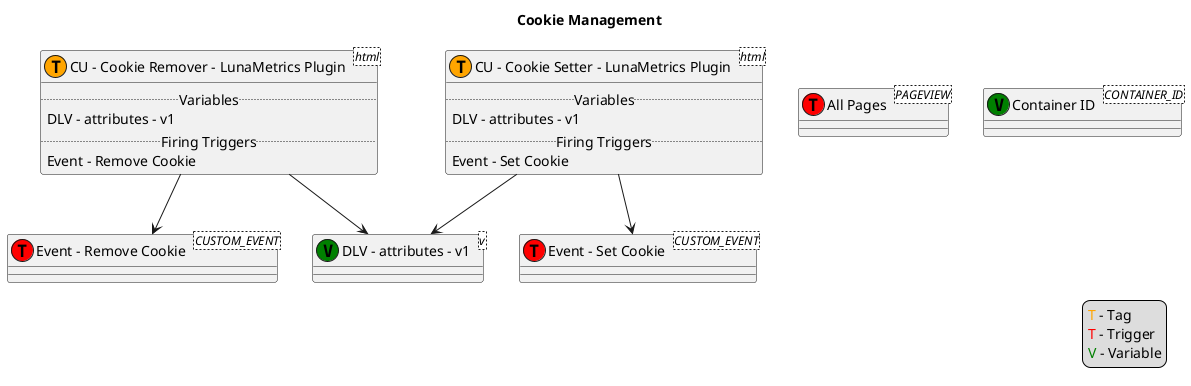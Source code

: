 @startuml
title Cookie Management
legend right
<color:orange>T</color> - Tag
<color:red>T</color> - Trigger
<color:green>V</color> - Variable
end legend
class "CU - Cookie Remover - LunaMetrics Plugin" as 03<html> << (T, orange) >> {
    .. Variables ..
    DLV - attributes - v1
    .. Firing Triggers ..
    Event - Remove Cookie
}
class "CU - Cookie Setter - LunaMetrics Plugin" as 04<html> << (T, orange) >> {
    .. Variables ..
    DLV - attributes - v1
    .. Firing Triggers ..
    Event - Set Cookie
}
class "Event - Remove Cookie" as 18<CUSTOM_EVENT> << (T, red) >>
class "Event - Set Cookie" as 19<CUSTOM_EVENT> << (T, red) >>
class "All Pages" as 2147479553<PAGEVIEW> << (T, red) >>
class "DLV - attributes - v1" as 211<v> << (V, green) >>
class "Container ID"<CONTAINER_ID> << (V, green) >>
03 --> 18
04 --> 19
03 --> 211
04 --> 211
@enduml